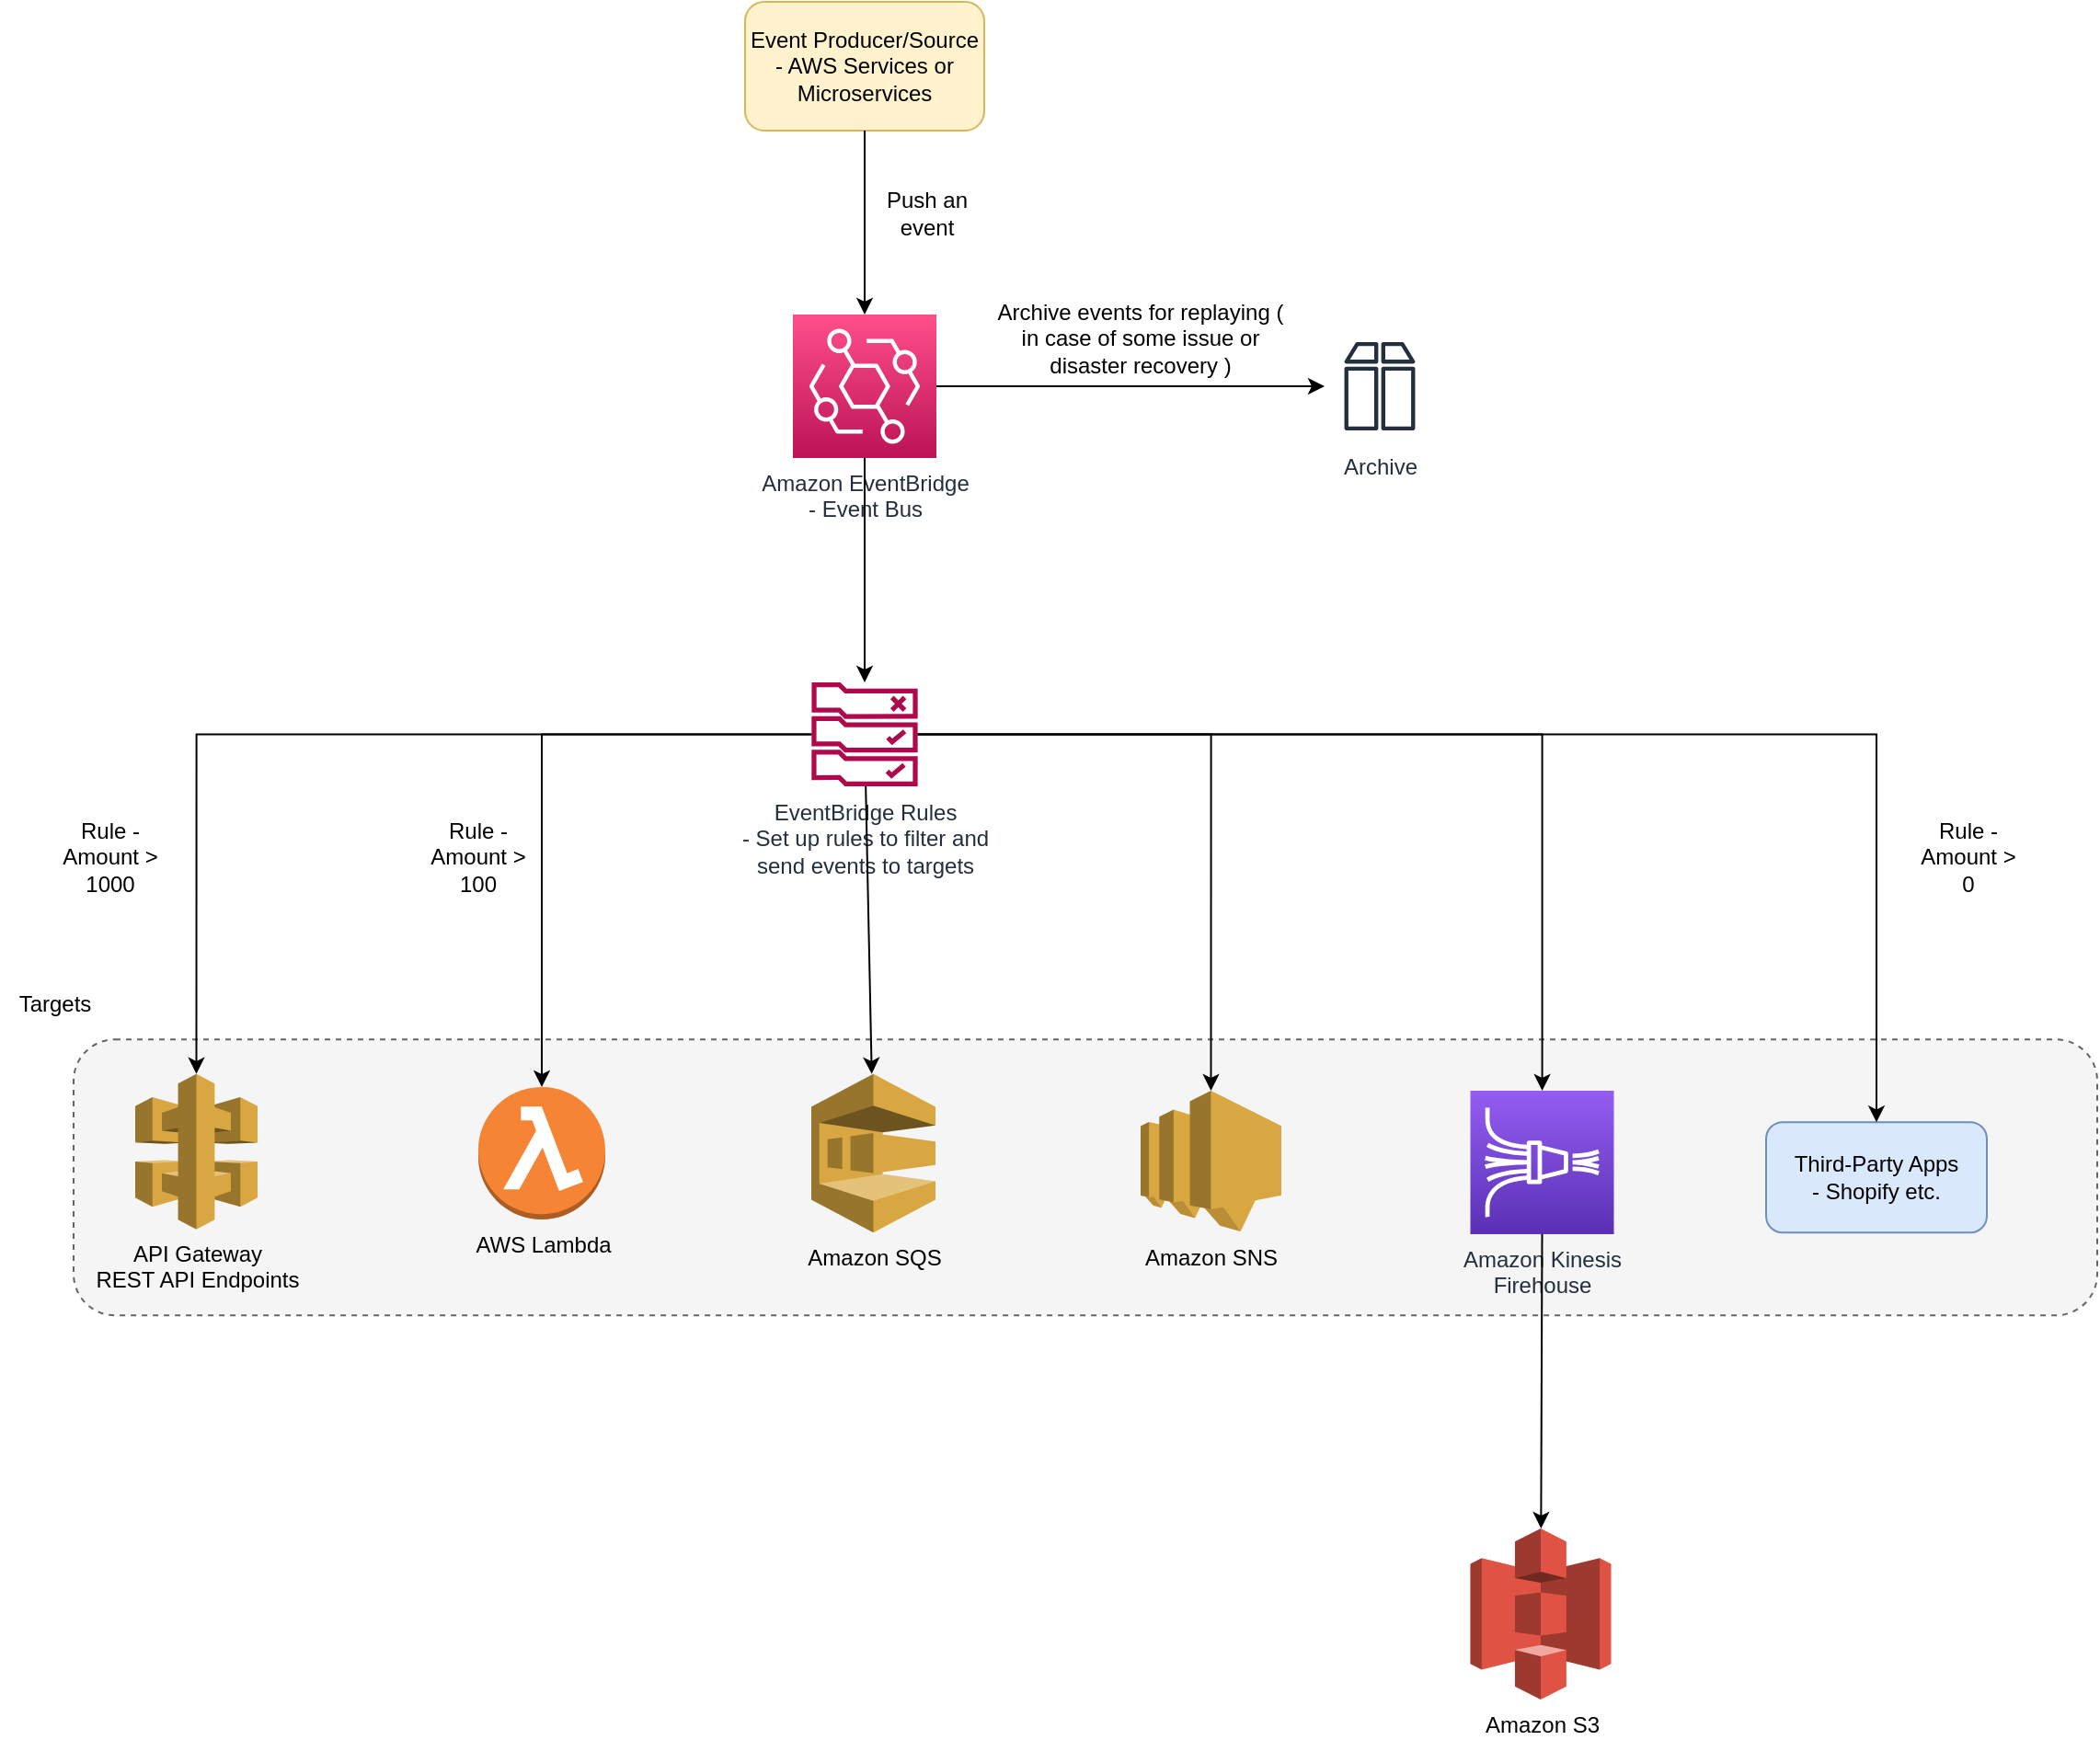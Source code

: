 <mxfile version="20.3.0" type="device"><diagram id="X7jH68_W5t9LVj-J2Kgh" name="Page-1"><mxGraphModel dx="1773" dy="578" grid="1" gridSize="10" guides="1" tooltips="1" connect="1" arrows="1" fold="1" page="1" pageScale="1" pageWidth="827" pageHeight="1169" math="0" shadow="0"><root><mxCell id="0"/><mxCell id="1" parent="0"/><mxCell id="Oo-1e--HpAoyTfEpbFkV-19" value="" style="rounded=1;whiteSpace=wrap;html=1;dashed=1;fillColor=#f5f5f5;fontColor=#333333;strokeColor=#666666;" parent="1" vertex="1"><mxGeometry x="-50" y="634.13" width="1100" height="150" as="geometry"/></mxCell><mxCell id="Oo-1e--HpAoyTfEpbFkV-1" value="Event Producer/Source&lt;br&gt;- AWS Services or Microservices" style="rounded=1;whiteSpace=wrap;html=1;fillColor=#fff2cc;strokeColor=#d6b656;" parent="1" vertex="1"><mxGeometry x="315" y="70" width="130" height="70" as="geometry"/></mxCell><mxCell id="Oo-1e--HpAoyTfEpbFkV-2" value="Amazon EventBridge &lt;br&gt;- Event Bus" style="sketch=0;points=[[0,0,0],[0.25,0,0],[0.5,0,0],[0.75,0,0],[1,0,0],[0,1,0],[0.25,1,0],[0.5,1,0],[0.75,1,0],[1,1,0],[0,0.25,0],[0,0.5,0],[0,0.75,0],[1,0.25,0],[1,0.5,0],[1,0.75,0]];outlineConnect=0;fontColor=#232F3E;gradientColor=#FF4F8B;gradientDirection=north;fillColor=#BC1356;strokeColor=#ffffff;dashed=0;verticalLabelPosition=bottom;verticalAlign=top;align=center;html=1;fontSize=12;fontStyle=0;aspect=fixed;shape=mxgraph.aws4.resourceIcon;resIcon=mxgraph.aws4.eventbridge;" parent="1" vertex="1"><mxGeometry x="341" y="240" width="78" height="78" as="geometry"/></mxCell><mxCell id="Oo-1e--HpAoyTfEpbFkV-3" value="" style="endArrow=classic;html=1;rounded=0;exitX=0.5;exitY=1;exitDx=0;exitDy=0;entryX=0.5;entryY=0;entryDx=0;entryDy=0;entryPerimeter=0;" parent="1" source="Oo-1e--HpAoyTfEpbFkV-1" target="Oo-1e--HpAoyTfEpbFkV-2" edge="1"><mxGeometry width="50" height="50" relative="1" as="geometry"><mxPoint x="390" y="320" as="sourcePoint"/><mxPoint x="440" y="270" as="targetPoint"/></mxGeometry></mxCell><mxCell id="Oo-1e--HpAoyTfEpbFkV-4" value="EventBridge Rules&lt;br&gt;- Set up rules to filter and &lt;br&gt;send events to targets" style="sketch=0;outlineConnect=0;fontColor=#232F3E;gradientColor=none;fillColor=#B0084D;strokeColor=none;dashed=0;verticalLabelPosition=bottom;verticalAlign=top;align=center;html=1;fontSize=12;fontStyle=0;aspect=fixed;pointerEvents=1;shape=mxgraph.aws4.rule_2;" parent="1" vertex="1"><mxGeometry x="351" y="440" width="58" height="56.51" as="geometry"/></mxCell><mxCell id="Oo-1e--HpAoyTfEpbFkV-5" value="" style="endArrow=classic;html=1;rounded=0;exitX=0.5;exitY=1;exitDx=0;exitDy=0;exitPerimeter=0;" parent="1" source="Oo-1e--HpAoyTfEpbFkV-2" target="Oo-1e--HpAoyTfEpbFkV-4" edge="1"><mxGeometry width="50" height="50" relative="1" as="geometry"><mxPoint x="390" y="320" as="sourcePoint"/><mxPoint x="440" y="270" as="targetPoint"/></mxGeometry></mxCell><mxCell id="Oo-1e--HpAoyTfEpbFkV-6" value="Push an event" style="text;html=1;strokeColor=none;fillColor=none;align=center;verticalAlign=middle;whiteSpace=wrap;rounded=0;" parent="1" vertex="1"><mxGeometry x="376" y="170" width="76" height="30" as="geometry"/></mxCell><mxCell id="Oo-1e--HpAoyTfEpbFkV-7" value="AWS Lambda" style="outlineConnect=0;dashed=0;verticalLabelPosition=bottom;verticalAlign=top;align=center;html=1;shape=mxgraph.aws3.lambda_function;fillColor=#F58534;gradientColor=none;" parent="1" vertex="1"><mxGeometry x="170" y="660" width="69" height="72" as="geometry"/></mxCell><mxCell id="Oo-1e--HpAoyTfEpbFkV-9" value="" style="endArrow=classic;html=1;rounded=0;entryX=0.5;entryY=0;entryDx=0;entryDy=0;entryPerimeter=0;edgeStyle=orthogonalEdgeStyle;" parent="1" source="Oo-1e--HpAoyTfEpbFkV-4" target="Oo-1e--HpAoyTfEpbFkV-7" edge="1"><mxGeometry width="50" height="50" relative="1" as="geometry"><mxPoint x="390" y="530" as="sourcePoint"/><mxPoint x="380" y="720" as="targetPoint"/></mxGeometry></mxCell><mxCell id="Oo-1e--HpAoyTfEpbFkV-12" value="" style="endArrow=classic;html=1;rounded=0;" parent="1" source="Oo-1e--HpAoyTfEpbFkV-4" target="Oo-1e--HpAoyTfEpbFkV-15" edge="1"><mxGeometry width="50" height="50" relative="1" as="geometry"><mxPoint x="390" y="530" as="sourcePoint"/><mxPoint x="380" y="654" as="targetPoint"/></mxGeometry></mxCell><mxCell id="Oo-1e--HpAoyTfEpbFkV-14" value="Amazon SNS" style="outlineConnect=0;dashed=0;verticalLabelPosition=bottom;verticalAlign=top;align=center;html=1;shape=mxgraph.aws3.sns;fillColor=#D9A741;gradientColor=none;" parent="1" vertex="1"><mxGeometry x="530" y="662" width="76.5" height="76.5" as="geometry"/></mxCell><mxCell id="Oo-1e--HpAoyTfEpbFkV-15" value="Amazon SQS" style="outlineConnect=0;dashed=0;verticalLabelPosition=bottom;verticalAlign=top;align=center;html=1;shape=mxgraph.aws3.sqs;fillColor=#D9A741;gradientColor=none;" parent="1" vertex="1"><mxGeometry x="351" y="652.88" width="67.5" height="86.25" as="geometry"/></mxCell><mxCell id="Oo-1e--HpAoyTfEpbFkV-16" value="" style="endArrow=classic;html=1;rounded=0;entryX=0.5;entryY=0;entryDx=0;entryDy=0;entryPerimeter=0;edgeStyle=orthogonalEdgeStyle;" parent="1" source="Oo-1e--HpAoyTfEpbFkV-4" target="Oo-1e--HpAoyTfEpbFkV-14" edge="1"><mxGeometry width="50" height="50" relative="1" as="geometry"><mxPoint x="390" y="530" as="sourcePoint"/><mxPoint x="440" y="480" as="targetPoint"/></mxGeometry></mxCell><mxCell id="Oo-1e--HpAoyTfEpbFkV-17" value="Third-Party Apps&lt;br&gt;- Shopify etc." style="rounded=1;whiteSpace=wrap;html=1;fillColor=#dae8fc;strokeColor=#6c8ebf;" parent="1" vertex="1"><mxGeometry x="870" y="679.13" width="120" height="60" as="geometry"/></mxCell><mxCell id="Oo-1e--HpAoyTfEpbFkV-18" value="" style="endArrow=classic;html=1;rounded=0;edgeStyle=orthogonalEdgeStyle;" parent="1" source="Oo-1e--HpAoyTfEpbFkV-4" target="Oo-1e--HpAoyTfEpbFkV-17" edge="1"><mxGeometry width="50" height="50" relative="1" as="geometry"><mxPoint x="570" y="650" as="sourcePoint"/><mxPoint x="740" y="670" as="targetPoint"/></mxGeometry></mxCell><mxCell id="Oo-1e--HpAoyTfEpbFkV-20" value="API Gateway &lt;br&gt;REST API Endpoints" style="outlineConnect=0;dashed=0;verticalLabelPosition=bottom;verticalAlign=top;align=center;html=1;shape=mxgraph.aws3.api_gateway;fillColor=#D9A741;gradientColor=none;" parent="1" vertex="1"><mxGeometry x="-16.5" y="652.88" width="66.5" height="84.5" as="geometry"/></mxCell><mxCell id="Oo-1e--HpAoyTfEpbFkV-21" value="" style="endArrow=classic;html=1;rounded=0;entryX=0.5;entryY=0;entryDx=0;entryDy=0;entryPerimeter=0;edgeStyle=orthogonalEdgeStyle;" parent="1" source="Oo-1e--HpAoyTfEpbFkV-4" target="Oo-1e--HpAoyTfEpbFkV-20" edge="1"><mxGeometry width="50" height="50" relative="1" as="geometry"><mxPoint x="390" y="580" as="sourcePoint"/><mxPoint x="440" y="530" as="targetPoint"/></mxGeometry></mxCell><mxCell id="Oo-1e--HpAoyTfEpbFkV-22" value="Targets" style="text;html=1;strokeColor=none;fillColor=none;align=center;verticalAlign=middle;whiteSpace=wrap;rounded=0;dashed=1;" parent="1" vertex="1"><mxGeometry x="-90" y="600" width="60" height="30" as="geometry"/></mxCell><mxCell id="Oo-1e--HpAoyTfEpbFkV-23" value="Rule - Amount &amp;gt; 100" style="text;html=1;strokeColor=none;fillColor=none;align=center;verticalAlign=middle;whiteSpace=wrap;rounded=0;dashed=1;" parent="1" vertex="1"><mxGeometry x="140" y="520" width="60" height="30" as="geometry"/></mxCell><mxCell id="Oo-1e--HpAoyTfEpbFkV-24" value="Rule - Amount &amp;gt; 0" style="text;html=1;strokeColor=none;fillColor=none;align=center;verticalAlign=middle;whiteSpace=wrap;rounded=0;dashed=1;" parent="1" vertex="1"><mxGeometry x="950" y="520" width="60" height="30" as="geometry"/></mxCell><mxCell id="Oo-1e--HpAoyTfEpbFkV-25" value="Rule - Amount &amp;gt; 1000" style="text;html=1;strokeColor=none;fillColor=none;align=center;verticalAlign=middle;whiteSpace=wrap;rounded=0;dashed=1;" parent="1" vertex="1"><mxGeometry x="-60" y="520" width="60" height="30" as="geometry"/></mxCell><mxCell id="O3xBjcxT86b2oIVCDHTN-1" value="Archive" style="sketch=0;outlineConnect=0;fontColor=#232F3E;gradientColor=none;strokeColor=#232F3E;fillColor=#ffffff;dashed=0;verticalLabelPosition=bottom;verticalAlign=top;align=center;html=1;fontSize=12;fontStyle=0;aspect=fixed;shape=mxgraph.aws4.resourceIcon;resIcon=mxgraph.aws4.archive;" parent="1" vertex="1"><mxGeometry x="630" y="249" width="60" height="60" as="geometry"/></mxCell><mxCell id="O3xBjcxT86b2oIVCDHTN-2" value="" style="endArrow=classic;html=1;rounded=0;exitX=1;exitY=0.5;exitDx=0;exitDy=0;exitPerimeter=0;" parent="1" source="Oo-1e--HpAoyTfEpbFkV-2" target="O3xBjcxT86b2oIVCDHTN-1" edge="1"><mxGeometry width="50" height="50" relative="1" as="geometry"><mxPoint x="300" y="440" as="sourcePoint"/><mxPoint x="350" y="390" as="targetPoint"/></mxGeometry></mxCell><mxCell id="O3xBjcxT86b2oIVCDHTN-3" value="Archive events for replaying ( in case of some issue or disaster recovery )" style="text;html=1;strokeColor=none;fillColor=none;align=center;verticalAlign=middle;whiteSpace=wrap;rounded=0;" parent="1" vertex="1"><mxGeometry x="445" y="238" width="170" height="30" as="geometry"/></mxCell><mxCell id="O3xBjcxT86b2oIVCDHTN-4" value="Amazon S3" style="outlineConnect=0;dashed=0;verticalLabelPosition=bottom;verticalAlign=top;align=center;html=1;shape=mxgraph.aws3.s3;fillColor=#E05243;gradientColor=none;" parent="1" vertex="1"><mxGeometry x="709.25" y="900" width="76.5" height="93" as="geometry"/></mxCell><mxCell id="O3xBjcxT86b2oIVCDHTN-6" value="Amazon Kinesis &lt;br&gt;Firehouse" style="sketch=0;points=[[0,0,0],[0.25,0,0],[0.5,0,0],[0.75,0,0],[1,0,0],[0,1,0],[0.25,1,0],[0.5,1,0],[0.75,1,0],[1,1,0],[0,0.25,0],[0,0.5,0],[0,0.75,0],[1,0.25,0],[1,0.5,0],[1,0.75,0]];outlineConnect=0;fontColor=#232F3E;gradientColor=#945DF2;gradientDirection=north;fillColor=#5A30B5;strokeColor=#ffffff;dashed=0;verticalLabelPosition=bottom;verticalAlign=top;align=center;html=1;fontSize=12;fontStyle=0;aspect=fixed;shape=mxgraph.aws4.resourceIcon;resIcon=mxgraph.aws4.kinesis_data_firehose;" parent="1" vertex="1"><mxGeometry x="709.25" y="662" width="78" height="78" as="geometry"/></mxCell><mxCell id="O3xBjcxT86b2oIVCDHTN-10" value="" style="endArrow=classic;html=1;rounded=0;exitX=0.5;exitY=1;exitDx=0;exitDy=0;exitPerimeter=0;" parent="1" source="O3xBjcxT86b2oIVCDHTN-6" target="O3xBjcxT86b2oIVCDHTN-4" edge="1"><mxGeometry width="50" height="50" relative="1" as="geometry"><mxPoint x="690" y="880" as="sourcePoint"/><mxPoint x="740" y="830" as="targetPoint"/></mxGeometry></mxCell><mxCell id="O3xBjcxT86b2oIVCDHTN-11" value="" style="endArrow=classic;html=1;rounded=0;edgeStyle=orthogonalEdgeStyle;" parent="1" source="Oo-1e--HpAoyTfEpbFkV-4" target="O3xBjcxT86b2oIVCDHTN-6" edge="1"><mxGeometry width="50" height="50" relative="1" as="geometry"><mxPoint x="690" y="700" as="sourcePoint"/><mxPoint x="748.25" y="663.13" as="targetPoint"/></mxGeometry></mxCell></root></mxGraphModel></diagram></mxfile>